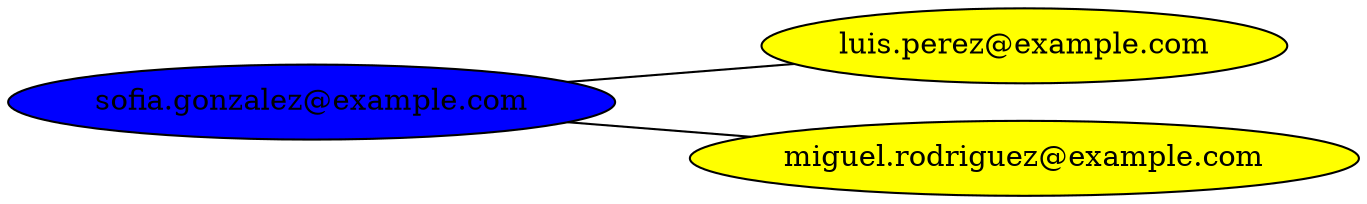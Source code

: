 graph ListaAdyacenteGlobal {
rankdir=LR;
"sofia.gonzalez@example.com" [style=filled, fillcolor=blue];
"luis.perez@example.com" [style=filled, fillcolor=yellow];
"sofia.gonzalez@example.com" -- "luis.perez@example.com";
"miguel.rodriguez@example.com" [style=filled, fillcolor=yellow];
"sofia.gonzalez@example.com" -- "miguel.rodriguez@example.com";
}
